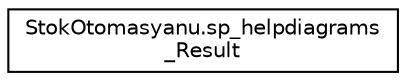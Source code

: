 digraph "Graphical Class Hierarchy"
{
  edge [fontname="Helvetica",fontsize="10",labelfontname="Helvetica",labelfontsize="10"];
  node [fontname="Helvetica",fontsize="10",shape=record];
  rankdir="LR";
  Node0 [label="StokOtomasyanu.sp_helpdiagrams\l_Result",height=0.2,width=0.4,color="black", fillcolor="white", style="filled",URL="$class_stok_otomasyanu_1_1sp__helpdiagrams___result.html"];
}
